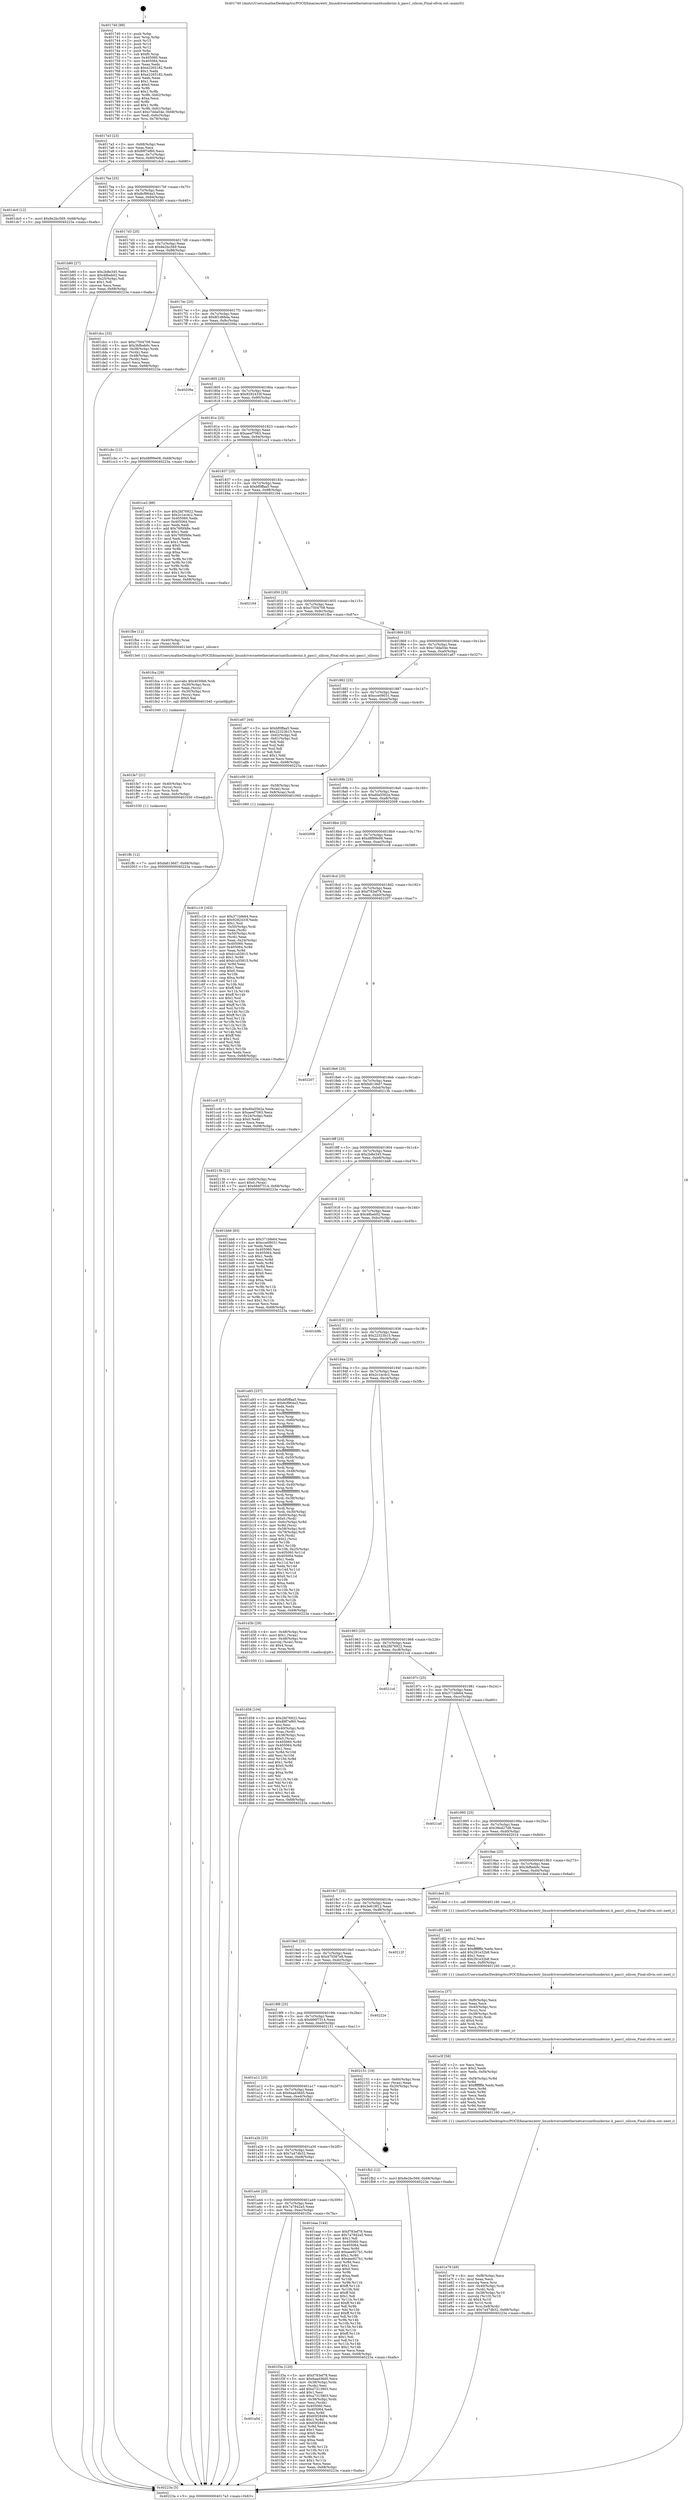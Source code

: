 digraph "0x401740" {
  label = "0x401740 (/mnt/c/Users/mathe/Desktop/tcc/POCII/binaries/extr_linuxdriversnetethernetcaviumthundernic.h_pass1_silicon_Final-ollvm.out::main(0))"
  labelloc = "t"
  node[shape=record]

  Entry [label="",width=0.3,height=0.3,shape=circle,fillcolor=black,style=filled]
  "0x4017a3" [label="{
     0x4017a3 [23]\l
     | [instrs]\l
     &nbsp;&nbsp;0x4017a3 \<+3\>: mov -0x68(%rbp),%eax\l
     &nbsp;&nbsp;0x4017a6 \<+2\>: mov %eax,%ecx\l
     &nbsp;&nbsp;0x4017a8 \<+6\>: sub $0x89f7ef60,%ecx\l
     &nbsp;&nbsp;0x4017ae \<+3\>: mov %eax,-0x7c(%rbp)\l
     &nbsp;&nbsp;0x4017b1 \<+3\>: mov %ecx,-0x80(%rbp)\l
     &nbsp;&nbsp;0x4017b4 \<+6\>: je 0000000000401dc0 \<main+0x680\>\l
  }"]
  "0x401dc0" [label="{
     0x401dc0 [12]\l
     | [instrs]\l
     &nbsp;&nbsp;0x401dc0 \<+7\>: movl $0x8e2bc569,-0x68(%rbp)\l
     &nbsp;&nbsp;0x401dc7 \<+5\>: jmp 000000000040223a \<main+0xafa\>\l
  }"]
  "0x4017ba" [label="{
     0x4017ba [25]\l
     | [instrs]\l
     &nbsp;&nbsp;0x4017ba \<+5\>: jmp 00000000004017bf \<main+0x7f\>\l
     &nbsp;&nbsp;0x4017bf \<+3\>: mov -0x7c(%rbp),%eax\l
     &nbsp;&nbsp;0x4017c2 \<+5\>: sub $0x8cf964a3,%eax\l
     &nbsp;&nbsp;0x4017c7 \<+6\>: mov %eax,-0x84(%rbp)\l
     &nbsp;&nbsp;0x4017cd \<+6\>: je 0000000000401b80 \<main+0x440\>\l
  }"]
  Exit [label="",width=0.3,height=0.3,shape=circle,fillcolor=black,style=filled,peripheries=2]
  "0x401b80" [label="{
     0x401b80 [27]\l
     | [instrs]\l
     &nbsp;&nbsp;0x401b80 \<+5\>: mov $0x2b8e345,%eax\l
     &nbsp;&nbsp;0x401b85 \<+5\>: mov $0x48beb02,%ecx\l
     &nbsp;&nbsp;0x401b8a \<+3\>: mov -0x25(%rbp),%dl\l
     &nbsp;&nbsp;0x401b8d \<+3\>: test $0x1,%dl\l
     &nbsp;&nbsp;0x401b90 \<+3\>: cmovne %ecx,%eax\l
     &nbsp;&nbsp;0x401b93 \<+3\>: mov %eax,-0x68(%rbp)\l
     &nbsp;&nbsp;0x401b96 \<+5\>: jmp 000000000040223a \<main+0xafa\>\l
  }"]
  "0x4017d3" [label="{
     0x4017d3 [25]\l
     | [instrs]\l
     &nbsp;&nbsp;0x4017d3 \<+5\>: jmp 00000000004017d8 \<main+0x98\>\l
     &nbsp;&nbsp;0x4017d8 \<+3\>: mov -0x7c(%rbp),%eax\l
     &nbsp;&nbsp;0x4017db \<+5\>: sub $0x8e2bc569,%eax\l
     &nbsp;&nbsp;0x4017e0 \<+6\>: mov %eax,-0x88(%rbp)\l
     &nbsp;&nbsp;0x4017e6 \<+6\>: je 0000000000401dcc \<main+0x68c\>\l
  }"]
  "0x401ffc" [label="{
     0x401ffc [12]\l
     | [instrs]\l
     &nbsp;&nbsp;0x401ffc \<+7\>: movl $0xfa8136d7,-0x68(%rbp)\l
     &nbsp;&nbsp;0x402003 \<+5\>: jmp 000000000040223a \<main+0xafa\>\l
  }"]
  "0x401dcc" [label="{
     0x401dcc [33]\l
     | [instrs]\l
     &nbsp;&nbsp;0x401dcc \<+5\>: mov $0xc7504708,%eax\l
     &nbsp;&nbsp;0x401dd1 \<+5\>: mov $0x3bfbeb0c,%ecx\l
     &nbsp;&nbsp;0x401dd6 \<+4\>: mov -0x38(%rbp),%rdx\l
     &nbsp;&nbsp;0x401dda \<+2\>: mov (%rdx),%esi\l
     &nbsp;&nbsp;0x401ddc \<+4\>: mov -0x48(%rbp),%rdx\l
     &nbsp;&nbsp;0x401de0 \<+2\>: cmp (%rdx),%esi\l
     &nbsp;&nbsp;0x401de2 \<+3\>: cmovl %ecx,%eax\l
     &nbsp;&nbsp;0x401de5 \<+3\>: mov %eax,-0x68(%rbp)\l
     &nbsp;&nbsp;0x401de8 \<+5\>: jmp 000000000040223a \<main+0xafa\>\l
  }"]
  "0x4017ec" [label="{
     0x4017ec [25]\l
     | [instrs]\l
     &nbsp;&nbsp;0x4017ec \<+5\>: jmp 00000000004017f1 \<main+0xb1\>\l
     &nbsp;&nbsp;0x4017f1 \<+3\>: mov -0x7c(%rbp),%eax\l
     &nbsp;&nbsp;0x4017f4 \<+5\>: sub $0x8f1d66da,%eax\l
     &nbsp;&nbsp;0x4017f9 \<+6\>: mov %eax,-0x8c(%rbp)\l
     &nbsp;&nbsp;0x4017ff \<+6\>: je 000000000040209a \<main+0x95a\>\l
  }"]
  "0x401fe7" [label="{
     0x401fe7 [21]\l
     | [instrs]\l
     &nbsp;&nbsp;0x401fe7 \<+4\>: mov -0x40(%rbp),%rcx\l
     &nbsp;&nbsp;0x401feb \<+3\>: mov (%rcx),%rcx\l
     &nbsp;&nbsp;0x401fee \<+3\>: mov %rcx,%rdi\l
     &nbsp;&nbsp;0x401ff1 \<+6\>: mov %eax,-0xfc(%rbp)\l
     &nbsp;&nbsp;0x401ff7 \<+5\>: call 0000000000401030 \<free@plt\>\l
     | [calls]\l
     &nbsp;&nbsp;0x401030 \{1\} (unknown)\l
  }"]
  "0x40209a" [label="{
     0x40209a\l
  }", style=dashed]
  "0x401805" [label="{
     0x401805 [25]\l
     | [instrs]\l
     &nbsp;&nbsp;0x401805 \<+5\>: jmp 000000000040180a \<main+0xca\>\l
     &nbsp;&nbsp;0x40180a \<+3\>: mov -0x7c(%rbp),%eax\l
     &nbsp;&nbsp;0x40180d \<+5\>: sub $0x9292433f,%eax\l
     &nbsp;&nbsp;0x401812 \<+6\>: mov %eax,-0x90(%rbp)\l
     &nbsp;&nbsp;0x401818 \<+6\>: je 0000000000401cbc \<main+0x57c\>\l
  }"]
  "0x401fca" [label="{
     0x401fca [29]\l
     | [instrs]\l
     &nbsp;&nbsp;0x401fca \<+10\>: movabs $0x4030b6,%rdi\l
     &nbsp;&nbsp;0x401fd4 \<+4\>: mov -0x30(%rbp),%rcx\l
     &nbsp;&nbsp;0x401fd8 \<+2\>: mov %eax,(%rcx)\l
     &nbsp;&nbsp;0x401fda \<+4\>: mov -0x30(%rbp),%rcx\l
     &nbsp;&nbsp;0x401fde \<+2\>: mov (%rcx),%esi\l
     &nbsp;&nbsp;0x401fe0 \<+2\>: mov $0x0,%al\l
     &nbsp;&nbsp;0x401fe2 \<+5\>: call 0000000000401040 \<printf@plt\>\l
     | [calls]\l
     &nbsp;&nbsp;0x401040 \{1\} (unknown)\l
  }"]
  "0x401cbc" [label="{
     0x401cbc [12]\l
     | [instrs]\l
     &nbsp;&nbsp;0x401cbc \<+7\>: movl $0xd8f99e08,-0x68(%rbp)\l
     &nbsp;&nbsp;0x401cc3 \<+5\>: jmp 000000000040223a \<main+0xafa\>\l
  }"]
  "0x40181e" [label="{
     0x40181e [25]\l
     | [instrs]\l
     &nbsp;&nbsp;0x40181e \<+5\>: jmp 0000000000401823 \<main+0xe3\>\l
     &nbsp;&nbsp;0x401823 \<+3\>: mov -0x7c(%rbp),%eax\l
     &nbsp;&nbsp;0x401826 \<+5\>: sub $0xaeef7063,%eax\l
     &nbsp;&nbsp;0x40182b \<+6\>: mov %eax,-0x94(%rbp)\l
     &nbsp;&nbsp;0x401831 \<+6\>: je 0000000000401ce3 \<main+0x5a3\>\l
  }"]
  "0x401a5d" [label="{
     0x401a5d\l
  }", style=dashed]
  "0x401ce3" [label="{
     0x401ce3 [88]\l
     | [instrs]\l
     &nbsp;&nbsp;0x401ce3 \<+5\>: mov $0x2fd76922,%eax\l
     &nbsp;&nbsp;0x401ce8 \<+5\>: mov $0x2c1ec4c2,%ecx\l
     &nbsp;&nbsp;0x401ced \<+7\>: mov 0x405060,%edx\l
     &nbsp;&nbsp;0x401cf4 \<+7\>: mov 0x405064,%esi\l
     &nbsp;&nbsp;0x401cfb \<+2\>: mov %edx,%edi\l
     &nbsp;&nbsp;0x401cfd \<+6\>: add $0x76f0f48e,%edi\l
     &nbsp;&nbsp;0x401d03 \<+3\>: sub $0x1,%edi\l
     &nbsp;&nbsp;0x401d06 \<+6\>: sub $0x76f0f48e,%edi\l
     &nbsp;&nbsp;0x401d0c \<+3\>: imul %edi,%edx\l
     &nbsp;&nbsp;0x401d0f \<+3\>: and $0x1,%edx\l
     &nbsp;&nbsp;0x401d12 \<+3\>: cmp $0x0,%edx\l
     &nbsp;&nbsp;0x401d15 \<+4\>: sete %r8b\l
     &nbsp;&nbsp;0x401d19 \<+3\>: cmp $0xa,%esi\l
     &nbsp;&nbsp;0x401d1c \<+4\>: setl %r9b\l
     &nbsp;&nbsp;0x401d20 \<+3\>: mov %r8b,%r10b\l
     &nbsp;&nbsp;0x401d23 \<+3\>: and %r9b,%r10b\l
     &nbsp;&nbsp;0x401d26 \<+3\>: xor %r9b,%r8b\l
     &nbsp;&nbsp;0x401d29 \<+3\>: or %r8b,%r10b\l
     &nbsp;&nbsp;0x401d2c \<+4\>: test $0x1,%r10b\l
     &nbsp;&nbsp;0x401d30 \<+3\>: cmovne %ecx,%eax\l
     &nbsp;&nbsp;0x401d33 \<+3\>: mov %eax,-0x68(%rbp)\l
     &nbsp;&nbsp;0x401d36 \<+5\>: jmp 000000000040223a \<main+0xafa\>\l
  }"]
  "0x401837" [label="{
     0x401837 [25]\l
     | [instrs]\l
     &nbsp;&nbsp;0x401837 \<+5\>: jmp 000000000040183c \<main+0xfc\>\l
     &nbsp;&nbsp;0x40183c \<+3\>: mov -0x7c(%rbp),%eax\l
     &nbsp;&nbsp;0x40183f \<+5\>: sub $0xbf0ffaa5,%eax\l
     &nbsp;&nbsp;0x401844 \<+6\>: mov %eax,-0x98(%rbp)\l
     &nbsp;&nbsp;0x40184a \<+6\>: je 0000000000402164 \<main+0xa24\>\l
  }"]
  "0x401f3a" [label="{
     0x401f3a [120]\l
     | [instrs]\l
     &nbsp;&nbsp;0x401f3a \<+5\>: mov $0xf783ef78,%eax\l
     &nbsp;&nbsp;0x401f3f \<+5\>: mov $0x6aad36d5,%ecx\l
     &nbsp;&nbsp;0x401f44 \<+4\>: mov -0x38(%rbp),%rdx\l
     &nbsp;&nbsp;0x401f48 \<+2\>: mov (%rdx),%esi\l
     &nbsp;&nbsp;0x401f4a \<+6\>: add $0xa7313903,%esi\l
     &nbsp;&nbsp;0x401f50 \<+3\>: add $0x1,%esi\l
     &nbsp;&nbsp;0x401f53 \<+6\>: sub $0xa7313903,%esi\l
     &nbsp;&nbsp;0x401f59 \<+4\>: mov -0x38(%rbp),%rdx\l
     &nbsp;&nbsp;0x401f5d \<+2\>: mov %esi,(%rdx)\l
     &nbsp;&nbsp;0x401f5f \<+7\>: mov 0x405060,%esi\l
     &nbsp;&nbsp;0x401f66 \<+7\>: mov 0x405064,%edi\l
     &nbsp;&nbsp;0x401f6d \<+3\>: mov %esi,%r8d\l
     &nbsp;&nbsp;0x401f70 \<+7\>: add $0x65f28494,%r8d\l
     &nbsp;&nbsp;0x401f77 \<+4\>: sub $0x1,%r8d\l
     &nbsp;&nbsp;0x401f7b \<+7\>: sub $0x65f28494,%r8d\l
     &nbsp;&nbsp;0x401f82 \<+4\>: imul %r8d,%esi\l
     &nbsp;&nbsp;0x401f86 \<+3\>: and $0x1,%esi\l
     &nbsp;&nbsp;0x401f89 \<+3\>: cmp $0x0,%esi\l
     &nbsp;&nbsp;0x401f8c \<+4\>: sete %r9b\l
     &nbsp;&nbsp;0x401f90 \<+3\>: cmp $0xa,%edi\l
     &nbsp;&nbsp;0x401f93 \<+4\>: setl %r10b\l
     &nbsp;&nbsp;0x401f97 \<+3\>: mov %r9b,%r11b\l
     &nbsp;&nbsp;0x401f9a \<+3\>: and %r10b,%r11b\l
     &nbsp;&nbsp;0x401f9d \<+3\>: xor %r10b,%r9b\l
     &nbsp;&nbsp;0x401fa0 \<+3\>: or %r9b,%r11b\l
     &nbsp;&nbsp;0x401fa3 \<+4\>: test $0x1,%r11b\l
     &nbsp;&nbsp;0x401fa7 \<+3\>: cmovne %ecx,%eax\l
     &nbsp;&nbsp;0x401faa \<+3\>: mov %eax,-0x68(%rbp)\l
     &nbsp;&nbsp;0x401fad \<+5\>: jmp 000000000040223a \<main+0xafa\>\l
  }"]
  "0x402164" [label="{
     0x402164\l
  }", style=dashed]
  "0x401850" [label="{
     0x401850 [25]\l
     | [instrs]\l
     &nbsp;&nbsp;0x401850 \<+5\>: jmp 0000000000401855 \<main+0x115\>\l
     &nbsp;&nbsp;0x401855 \<+3\>: mov -0x7c(%rbp),%eax\l
     &nbsp;&nbsp;0x401858 \<+5\>: sub $0xc7504708,%eax\l
     &nbsp;&nbsp;0x40185d \<+6\>: mov %eax,-0x9c(%rbp)\l
     &nbsp;&nbsp;0x401863 \<+6\>: je 0000000000401fbe \<main+0x87e\>\l
  }"]
  "0x401a44" [label="{
     0x401a44 [25]\l
     | [instrs]\l
     &nbsp;&nbsp;0x401a44 \<+5\>: jmp 0000000000401a49 \<main+0x309\>\l
     &nbsp;&nbsp;0x401a49 \<+3\>: mov -0x7c(%rbp),%eax\l
     &nbsp;&nbsp;0x401a4c \<+5\>: sub $0x7a7842a5,%eax\l
     &nbsp;&nbsp;0x401a51 \<+6\>: mov %eax,-0xec(%rbp)\l
     &nbsp;&nbsp;0x401a57 \<+6\>: je 0000000000401f3a \<main+0x7fa\>\l
  }"]
  "0x401fbe" [label="{
     0x401fbe [12]\l
     | [instrs]\l
     &nbsp;&nbsp;0x401fbe \<+4\>: mov -0x40(%rbp),%rax\l
     &nbsp;&nbsp;0x401fc2 \<+3\>: mov (%rax),%rdi\l
     &nbsp;&nbsp;0x401fc5 \<+5\>: call 00000000004013e0 \<pass1_silicon\>\l
     | [calls]\l
     &nbsp;&nbsp;0x4013e0 \{1\} (/mnt/c/Users/mathe/Desktop/tcc/POCII/binaries/extr_linuxdriversnetethernetcaviumthundernic.h_pass1_silicon_Final-ollvm.out::pass1_silicon)\l
  }"]
  "0x401869" [label="{
     0x401869 [25]\l
     | [instrs]\l
     &nbsp;&nbsp;0x401869 \<+5\>: jmp 000000000040186e \<main+0x12e\>\l
     &nbsp;&nbsp;0x40186e \<+3\>: mov -0x7c(%rbp),%eax\l
     &nbsp;&nbsp;0x401871 \<+5\>: sub $0xc7dda54e,%eax\l
     &nbsp;&nbsp;0x401876 \<+6\>: mov %eax,-0xa0(%rbp)\l
     &nbsp;&nbsp;0x40187c \<+6\>: je 0000000000401a67 \<main+0x327\>\l
  }"]
  "0x401eaa" [label="{
     0x401eaa [144]\l
     | [instrs]\l
     &nbsp;&nbsp;0x401eaa \<+5\>: mov $0xf783ef78,%eax\l
     &nbsp;&nbsp;0x401eaf \<+5\>: mov $0x7a7842a5,%ecx\l
     &nbsp;&nbsp;0x401eb4 \<+2\>: mov $0x1,%dl\l
     &nbsp;&nbsp;0x401eb6 \<+7\>: mov 0x405060,%esi\l
     &nbsp;&nbsp;0x401ebd \<+7\>: mov 0x405064,%edi\l
     &nbsp;&nbsp;0x401ec4 \<+3\>: mov %esi,%r8d\l
     &nbsp;&nbsp;0x401ec7 \<+7\>: add $0xaee927b1,%r8d\l
     &nbsp;&nbsp;0x401ece \<+4\>: sub $0x1,%r8d\l
     &nbsp;&nbsp;0x401ed2 \<+7\>: sub $0xaee927b1,%r8d\l
     &nbsp;&nbsp;0x401ed9 \<+4\>: imul %r8d,%esi\l
     &nbsp;&nbsp;0x401edd \<+3\>: and $0x1,%esi\l
     &nbsp;&nbsp;0x401ee0 \<+3\>: cmp $0x0,%esi\l
     &nbsp;&nbsp;0x401ee3 \<+4\>: sete %r9b\l
     &nbsp;&nbsp;0x401ee7 \<+3\>: cmp $0xa,%edi\l
     &nbsp;&nbsp;0x401eea \<+4\>: setl %r10b\l
     &nbsp;&nbsp;0x401eee \<+3\>: mov %r9b,%r11b\l
     &nbsp;&nbsp;0x401ef1 \<+4\>: xor $0xff,%r11b\l
     &nbsp;&nbsp;0x401ef5 \<+3\>: mov %r10b,%bl\l
     &nbsp;&nbsp;0x401ef8 \<+3\>: xor $0xff,%bl\l
     &nbsp;&nbsp;0x401efb \<+3\>: xor $0x1,%dl\l
     &nbsp;&nbsp;0x401efe \<+3\>: mov %r11b,%r14b\l
     &nbsp;&nbsp;0x401f01 \<+4\>: and $0xff,%r14b\l
     &nbsp;&nbsp;0x401f05 \<+3\>: and %dl,%r9b\l
     &nbsp;&nbsp;0x401f08 \<+3\>: mov %bl,%r15b\l
     &nbsp;&nbsp;0x401f0b \<+4\>: and $0xff,%r15b\l
     &nbsp;&nbsp;0x401f0f \<+3\>: and %dl,%r10b\l
     &nbsp;&nbsp;0x401f12 \<+3\>: or %r9b,%r14b\l
     &nbsp;&nbsp;0x401f15 \<+3\>: or %r10b,%r15b\l
     &nbsp;&nbsp;0x401f18 \<+3\>: xor %r15b,%r14b\l
     &nbsp;&nbsp;0x401f1b \<+3\>: or %bl,%r11b\l
     &nbsp;&nbsp;0x401f1e \<+4\>: xor $0xff,%r11b\l
     &nbsp;&nbsp;0x401f22 \<+3\>: or $0x1,%dl\l
     &nbsp;&nbsp;0x401f25 \<+3\>: and %dl,%r11b\l
     &nbsp;&nbsp;0x401f28 \<+3\>: or %r11b,%r14b\l
     &nbsp;&nbsp;0x401f2b \<+4\>: test $0x1,%r14b\l
     &nbsp;&nbsp;0x401f2f \<+3\>: cmovne %ecx,%eax\l
     &nbsp;&nbsp;0x401f32 \<+3\>: mov %eax,-0x68(%rbp)\l
     &nbsp;&nbsp;0x401f35 \<+5\>: jmp 000000000040223a \<main+0xafa\>\l
  }"]
  "0x401a67" [label="{
     0x401a67 [44]\l
     | [instrs]\l
     &nbsp;&nbsp;0x401a67 \<+5\>: mov $0xbf0ffaa5,%eax\l
     &nbsp;&nbsp;0x401a6c \<+5\>: mov $0x22323b15,%ecx\l
     &nbsp;&nbsp;0x401a71 \<+3\>: mov -0x62(%rbp),%dl\l
     &nbsp;&nbsp;0x401a74 \<+4\>: mov -0x61(%rbp),%sil\l
     &nbsp;&nbsp;0x401a78 \<+3\>: mov %dl,%dil\l
     &nbsp;&nbsp;0x401a7b \<+3\>: and %sil,%dil\l
     &nbsp;&nbsp;0x401a7e \<+3\>: xor %sil,%dl\l
     &nbsp;&nbsp;0x401a81 \<+3\>: or %dl,%dil\l
     &nbsp;&nbsp;0x401a84 \<+4\>: test $0x1,%dil\l
     &nbsp;&nbsp;0x401a88 \<+3\>: cmovne %ecx,%eax\l
     &nbsp;&nbsp;0x401a8b \<+3\>: mov %eax,-0x68(%rbp)\l
     &nbsp;&nbsp;0x401a8e \<+5\>: jmp 000000000040223a \<main+0xafa\>\l
  }"]
  "0x401882" [label="{
     0x401882 [25]\l
     | [instrs]\l
     &nbsp;&nbsp;0x401882 \<+5\>: jmp 0000000000401887 \<main+0x147\>\l
     &nbsp;&nbsp;0x401887 \<+3\>: mov -0x7c(%rbp),%eax\l
     &nbsp;&nbsp;0x40188a \<+5\>: sub $0xcce09031,%eax\l
     &nbsp;&nbsp;0x40188f \<+6\>: mov %eax,-0xa4(%rbp)\l
     &nbsp;&nbsp;0x401895 \<+6\>: je 0000000000401c09 \<main+0x4c9\>\l
  }"]
  "0x40223a" [label="{
     0x40223a [5]\l
     | [instrs]\l
     &nbsp;&nbsp;0x40223a \<+5\>: jmp 00000000004017a3 \<main+0x63\>\l
  }"]
  "0x401740" [label="{
     0x401740 [99]\l
     | [instrs]\l
     &nbsp;&nbsp;0x401740 \<+1\>: push %rbp\l
     &nbsp;&nbsp;0x401741 \<+3\>: mov %rsp,%rbp\l
     &nbsp;&nbsp;0x401744 \<+2\>: push %r15\l
     &nbsp;&nbsp;0x401746 \<+2\>: push %r14\l
     &nbsp;&nbsp;0x401748 \<+2\>: push %r12\l
     &nbsp;&nbsp;0x40174a \<+1\>: push %rbx\l
     &nbsp;&nbsp;0x40174b \<+7\>: sub $0xf0,%rsp\l
     &nbsp;&nbsp;0x401752 \<+7\>: mov 0x405060,%eax\l
     &nbsp;&nbsp;0x401759 \<+7\>: mov 0x405064,%ecx\l
     &nbsp;&nbsp;0x401760 \<+2\>: mov %eax,%edx\l
     &nbsp;&nbsp;0x401762 \<+6\>: sub $0xe2265182,%edx\l
     &nbsp;&nbsp;0x401768 \<+3\>: sub $0x1,%edx\l
     &nbsp;&nbsp;0x40176b \<+6\>: add $0xe2265182,%edx\l
     &nbsp;&nbsp;0x401771 \<+3\>: imul %edx,%eax\l
     &nbsp;&nbsp;0x401774 \<+3\>: and $0x1,%eax\l
     &nbsp;&nbsp;0x401777 \<+3\>: cmp $0x0,%eax\l
     &nbsp;&nbsp;0x40177a \<+4\>: sete %r8b\l
     &nbsp;&nbsp;0x40177e \<+4\>: and $0x1,%r8b\l
     &nbsp;&nbsp;0x401782 \<+4\>: mov %r8b,-0x62(%rbp)\l
     &nbsp;&nbsp;0x401786 \<+3\>: cmp $0xa,%ecx\l
     &nbsp;&nbsp;0x401789 \<+4\>: setl %r8b\l
     &nbsp;&nbsp;0x40178d \<+4\>: and $0x1,%r8b\l
     &nbsp;&nbsp;0x401791 \<+4\>: mov %r8b,-0x61(%rbp)\l
     &nbsp;&nbsp;0x401795 \<+7\>: movl $0xc7dda54e,-0x68(%rbp)\l
     &nbsp;&nbsp;0x40179c \<+3\>: mov %edi,-0x6c(%rbp)\l
     &nbsp;&nbsp;0x40179f \<+4\>: mov %rsi,-0x78(%rbp)\l
  }"]
  "0x401a2b" [label="{
     0x401a2b [25]\l
     | [instrs]\l
     &nbsp;&nbsp;0x401a2b \<+5\>: jmp 0000000000401a30 \<main+0x2f0\>\l
     &nbsp;&nbsp;0x401a30 \<+3\>: mov -0x7c(%rbp),%eax\l
     &nbsp;&nbsp;0x401a33 \<+5\>: sub $0x7a47db32,%eax\l
     &nbsp;&nbsp;0x401a38 \<+6\>: mov %eax,-0xe8(%rbp)\l
     &nbsp;&nbsp;0x401a3e \<+6\>: je 0000000000401eaa \<main+0x76a\>\l
  }"]
  "0x401c09" [label="{
     0x401c09 [16]\l
     | [instrs]\l
     &nbsp;&nbsp;0x401c09 \<+4\>: mov -0x58(%rbp),%rax\l
     &nbsp;&nbsp;0x401c0d \<+3\>: mov (%rax),%rax\l
     &nbsp;&nbsp;0x401c10 \<+4\>: mov 0x8(%rax),%rdi\l
     &nbsp;&nbsp;0x401c14 \<+5\>: call 0000000000401060 \<atoi@plt\>\l
     | [calls]\l
     &nbsp;&nbsp;0x401060 \{1\} (unknown)\l
  }"]
  "0x40189b" [label="{
     0x40189b [25]\l
     | [instrs]\l
     &nbsp;&nbsp;0x40189b \<+5\>: jmp 00000000004018a0 \<main+0x160\>\l
     &nbsp;&nbsp;0x4018a0 \<+3\>: mov -0x7c(%rbp),%eax\l
     &nbsp;&nbsp;0x4018a3 \<+5\>: sub $0xd0a5562a,%eax\l
     &nbsp;&nbsp;0x4018a8 \<+6\>: mov %eax,-0xa8(%rbp)\l
     &nbsp;&nbsp;0x4018ae \<+6\>: je 0000000000402008 \<main+0x8c8\>\l
  }"]
  "0x401fb2" [label="{
     0x401fb2 [12]\l
     | [instrs]\l
     &nbsp;&nbsp;0x401fb2 \<+7\>: movl $0x8e2bc569,-0x68(%rbp)\l
     &nbsp;&nbsp;0x401fb9 \<+5\>: jmp 000000000040223a \<main+0xafa\>\l
  }"]
  "0x402008" [label="{
     0x402008\l
  }", style=dashed]
  "0x4018b4" [label="{
     0x4018b4 [25]\l
     | [instrs]\l
     &nbsp;&nbsp;0x4018b4 \<+5\>: jmp 00000000004018b9 \<main+0x179\>\l
     &nbsp;&nbsp;0x4018b9 \<+3\>: mov -0x7c(%rbp),%eax\l
     &nbsp;&nbsp;0x4018bc \<+5\>: sub $0xd8f99e08,%eax\l
     &nbsp;&nbsp;0x4018c1 \<+6\>: mov %eax,-0xac(%rbp)\l
     &nbsp;&nbsp;0x4018c7 \<+6\>: je 0000000000401cc8 \<main+0x588\>\l
  }"]
  "0x401a12" [label="{
     0x401a12 [25]\l
     | [instrs]\l
     &nbsp;&nbsp;0x401a12 \<+5\>: jmp 0000000000401a17 \<main+0x2d7\>\l
     &nbsp;&nbsp;0x401a17 \<+3\>: mov -0x7c(%rbp),%eax\l
     &nbsp;&nbsp;0x401a1a \<+5\>: sub $0x6aad36d5,%eax\l
     &nbsp;&nbsp;0x401a1f \<+6\>: mov %eax,-0xe4(%rbp)\l
     &nbsp;&nbsp;0x401a25 \<+6\>: je 0000000000401fb2 \<main+0x872\>\l
  }"]
  "0x401cc8" [label="{
     0x401cc8 [27]\l
     | [instrs]\l
     &nbsp;&nbsp;0x401cc8 \<+5\>: mov $0xd0a5562a,%eax\l
     &nbsp;&nbsp;0x401ccd \<+5\>: mov $0xaeef7063,%ecx\l
     &nbsp;&nbsp;0x401cd2 \<+3\>: mov -0x24(%rbp),%edx\l
     &nbsp;&nbsp;0x401cd5 \<+3\>: cmp $0x0,%edx\l
     &nbsp;&nbsp;0x401cd8 \<+3\>: cmove %ecx,%eax\l
     &nbsp;&nbsp;0x401cdb \<+3\>: mov %eax,-0x68(%rbp)\l
     &nbsp;&nbsp;0x401cde \<+5\>: jmp 000000000040223a \<main+0xafa\>\l
  }"]
  "0x4018cd" [label="{
     0x4018cd [25]\l
     | [instrs]\l
     &nbsp;&nbsp;0x4018cd \<+5\>: jmp 00000000004018d2 \<main+0x192\>\l
     &nbsp;&nbsp;0x4018d2 \<+3\>: mov -0x7c(%rbp),%eax\l
     &nbsp;&nbsp;0x4018d5 \<+5\>: sub $0xf783ef78,%eax\l
     &nbsp;&nbsp;0x4018da \<+6\>: mov %eax,-0xb0(%rbp)\l
     &nbsp;&nbsp;0x4018e0 \<+6\>: je 0000000000402207 \<main+0xac7\>\l
  }"]
  "0x402151" [label="{
     0x402151 [19]\l
     | [instrs]\l
     &nbsp;&nbsp;0x402151 \<+4\>: mov -0x60(%rbp),%rax\l
     &nbsp;&nbsp;0x402155 \<+2\>: mov (%rax),%eax\l
     &nbsp;&nbsp;0x402157 \<+4\>: lea -0x20(%rbp),%rsp\l
     &nbsp;&nbsp;0x40215b \<+1\>: pop %rbx\l
     &nbsp;&nbsp;0x40215c \<+2\>: pop %r12\l
     &nbsp;&nbsp;0x40215e \<+2\>: pop %r14\l
     &nbsp;&nbsp;0x402160 \<+2\>: pop %r15\l
     &nbsp;&nbsp;0x402162 \<+1\>: pop %rbp\l
     &nbsp;&nbsp;0x402163 \<+1\>: ret\l
  }"]
  "0x402207" [label="{
     0x402207\l
  }", style=dashed]
  "0x4018e6" [label="{
     0x4018e6 [25]\l
     | [instrs]\l
     &nbsp;&nbsp;0x4018e6 \<+5\>: jmp 00000000004018eb \<main+0x1ab\>\l
     &nbsp;&nbsp;0x4018eb \<+3\>: mov -0x7c(%rbp),%eax\l
     &nbsp;&nbsp;0x4018ee \<+5\>: sub $0xfa8136d7,%eax\l
     &nbsp;&nbsp;0x4018f3 \<+6\>: mov %eax,-0xb4(%rbp)\l
     &nbsp;&nbsp;0x4018f9 \<+6\>: je 000000000040213b \<main+0x9fb\>\l
  }"]
  "0x4019f9" [label="{
     0x4019f9 [25]\l
     | [instrs]\l
     &nbsp;&nbsp;0x4019f9 \<+5\>: jmp 00000000004019fe \<main+0x2be\>\l
     &nbsp;&nbsp;0x4019fe \<+3\>: mov -0x7c(%rbp),%eax\l
     &nbsp;&nbsp;0x401a01 \<+5\>: sub $0x666f7514,%eax\l
     &nbsp;&nbsp;0x401a06 \<+6\>: mov %eax,-0xe0(%rbp)\l
     &nbsp;&nbsp;0x401a0c \<+6\>: je 0000000000402151 \<main+0xa11\>\l
  }"]
  "0x40213b" [label="{
     0x40213b [22]\l
     | [instrs]\l
     &nbsp;&nbsp;0x40213b \<+4\>: mov -0x60(%rbp),%rax\l
     &nbsp;&nbsp;0x40213f \<+6\>: movl $0x0,(%rax)\l
     &nbsp;&nbsp;0x402145 \<+7\>: movl $0x666f7514,-0x68(%rbp)\l
     &nbsp;&nbsp;0x40214c \<+5\>: jmp 000000000040223a \<main+0xafa\>\l
  }"]
  "0x4018ff" [label="{
     0x4018ff [25]\l
     | [instrs]\l
     &nbsp;&nbsp;0x4018ff \<+5\>: jmp 0000000000401904 \<main+0x1c4\>\l
     &nbsp;&nbsp;0x401904 \<+3\>: mov -0x7c(%rbp),%eax\l
     &nbsp;&nbsp;0x401907 \<+5\>: sub $0x2b8e345,%eax\l
     &nbsp;&nbsp;0x40190c \<+6\>: mov %eax,-0xb8(%rbp)\l
     &nbsp;&nbsp;0x401912 \<+6\>: je 0000000000401bb6 \<main+0x476\>\l
  }"]
  "0x40222e" [label="{
     0x40222e\l
  }", style=dashed]
  "0x401bb6" [label="{
     0x401bb6 [83]\l
     | [instrs]\l
     &nbsp;&nbsp;0x401bb6 \<+5\>: mov $0x371bfe64,%eax\l
     &nbsp;&nbsp;0x401bbb \<+5\>: mov $0xcce09031,%ecx\l
     &nbsp;&nbsp;0x401bc0 \<+2\>: xor %edx,%edx\l
     &nbsp;&nbsp;0x401bc2 \<+7\>: mov 0x405060,%esi\l
     &nbsp;&nbsp;0x401bc9 \<+7\>: mov 0x405064,%edi\l
     &nbsp;&nbsp;0x401bd0 \<+3\>: sub $0x1,%edx\l
     &nbsp;&nbsp;0x401bd3 \<+3\>: mov %esi,%r8d\l
     &nbsp;&nbsp;0x401bd6 \<+3\>: add %edx,%r8d\l
     &nbsp;&nbsp;0x401bd9 \<+4\>: imul %r8d,%esi\l
     &nbsp;&nbsp;0x401bdd \<+3\>: and $0x1,%esi\l
     &nbsp;&nbsp;0x401be0 \<+3\>: cmp $0x0,%esi\l
     &nbsp;&nbsp;0x401be3 \<+4\>: sete %r9b\l
     &nbsp;&nbsp;0x401be7 \<+3\>: cmp $0xa,%edi\l
     &nbsp;&nbsp;0x401bea \<+4\>: setl %r10b\l
     &nbsp;&nbsp;0x401bee \<+3\>: mov %r9b,%r11b\l
     &nbsp;&nbsp;0x401bf1 \<+3\>: and %r10b,%r11b\l
     &nbsp;&nbsp;0x401bf4 \<+3\>: xor %r10b,%r9b\l
     &nbsp;&nbsp;0x401bf7 \<+3\>: or %r9b,%r11b\l
     &nbsp;&nbsp;0x401bfa \<+4\>: test $0x1,%r11b\l
     &nbsp;&nbsp;0x401bfe \<+3\>: cmovne %ecx,%eax\l
     &nbsp;&nbsp;0x401c01 \<+3\>: mov %eax,-0x68(%rbp)\l
     &nbsp;&nbsp;0x401c04 \<+5\>: jmp 000000000040223a \<main+0xafa\>\l
  }"]
  "0x401918" [label="{
     0x401918 [25]\l
     | [instrs]\l
     &nbsp;&nbsp;0x401918 \<+5\>: jmp 000000000040191d \<main+0x1dd\>\l
     &nbsp;&nbsp;0x40191d \<+3\>: mov -0x7c(%rbp),%eax\l
     &nbsp;&nbsp;0x401920 \<+5\>: sub $0x48beb02,%eax\l
     &nbsp;&nbsp;0x401925 \<+6\>: mov %eax,-0xbc(%rbp)\l
     &nbsp;&nbsp;0x40192b \<+6\>: je 0000000000401b9b \<main+0x45b\>\l
  }"]
  "0x4019e0" [label="{
     0x4019e0 [25]\l
     | [instrs]\l
     &nbsp;&nbsp;0x4019e0 \<+5\>: jmp 00000000004019e5 \<main+0x2a5\>\l
     &nbsp;&nbsp;0x4019e5 \<+3\>: mov -0x7c(%rbp),%eax\l
     &nbsp;&nbsp;0x4019e8 \<+5\>: sub $0x475587e8,%eax\l
     &nbsp;&nbsp;0x4019ed \<+6\>: mov %eax,-0xdc(%rbp)\l
     &nbsp;&nbsp;0x4019f3 \<+6\>: je 000000000040222e \<main+0xaee\>\l
  }"]
  "0x401b9b" [label="{
     0x401b9b\l
  }", style=dashed]
  "0x401931" [label="{
     0x401931 [25]\l
     | [instrs]\l
     &nbsp;&nbsp;0x401931 \<+5\>: jmp 0000000000401936 \<main+0x1f6\>\l
     &nbsp;&nbsp;0x401936 \<+3\>: mov -0x7c(%rbp),%eax\l
     &nbsp;&nbsp;0x401939 \<+5\>: sub $0x22323b15,%eax\l
     &nbsp;&nbsp;0x40193e \<+6\>: mov %eax,-0xc0(%rbp)\l
     &nbsp;&nbsp;0x401944 \<+6\>: je 0000000000401a93 \<main+0x353\>\l
  }"]
  "0x40212f" [label="{
     0x40212f\l
  }", style=dashed]
  "0x401a93" [label="{
     0x401a93 [237]\l
     | [instrs]\l
     &nbsp;&nbsp;0x401a93 \<+5\>: mov $0xbf0ffaa5,%eax\l
     &nbsp;&nbsp;0x401a98 \<+5\>: mov $0x8cf964a3,%ecx\l
     &nbsp;&nbsp;0x401a9d \<+2\>: xor %edx,%edx\l
     &nbsp;&nbsp;0x401a9f \<+3\>: mov %rsp,%rsi\l
     &nbsp;&nbsp;0x401aa2 \<+4\>: add $0xfffffffffffffff0,%rsi\l
     &nbsp;&nbsp;0x401aa6 \<+3\>: mov %rsi,%rsp\l
     &nbsp;&nbsp;0x401aa9 \<+4\>: mov %rsi,-0x60(%rbp)\l
     &nbsp;&nbsp;0x401aad \<+3\>: mov %rsp,%rsi\l
     &nbsp;&nbsp;0x401ab0 \<+4\>: add $0xfffffffffffffff0,%rsi\l
     &nbsp;&nbsp;0x401ab4 \<+3\>: mov %rsi,%rsp\l
     &nbsp;&nbsp;0x401ab7 \<+3\>: mov %rsp,%rdi\l
     &nbsp;&nbsp;0x401aba \<+4\>: add $0xfffffffffffffff0,%rdi\l
     &nbsp;&nbsp;0x401abe \<+3\>: mov %rdi,%rsp\l
     &nbsp;&nbsp;0x401ac1 \<+4\>: mov %rdi,-0x58(%rbp)\l
     &nbsp;&nbsp;0x401ac5 \<+3\>: mov %rsp,%rdi\l
     &nbsp;&nbsp;0x401ac8 \<+4\>: add $0xfffffffffffffff0,%rdi\l
     &nbsp;&nbsp;0x401acc \<+3\>: mov %rdi,%rsp\l
     &nbsp;&nbsp;0x401acf \<+4\>: mov %rdi,-0x50(%rbp)\l
     &nbsp;&nbsp;0x401ad3 \<+3\>: mov %rsp,%rdi\l
     &nbsp;&nbsp;0x401ad6 \<+4\>: add $0xfffffffffffffff0,%rdi\l
     &nbsp;&nbsp;0x401ada \<+3\>: mov %rdi,%rsp\l
     &nbsp;&nbsp;0x401add \<+4\>: mov %rdi,-0x48(%rbp)\l
     &nbsp;&nbsp;0x401ae1 \<+3\>: mov %rsp,%rdi\l
     &nbsp;&nbsp;0x401ae4 \<+4\>: add $0xfffffffffffffff0,%rdi\l
     &nbsp;&nbsp;0x401ae8 \<+3\>: mov %rdi,%rsp\l
     &nbsp;&nbsp;0x401aeb \<+4\>: mov %rdi,-0x40(%rbp)\l
     &nbsp;&nbsp;0x401aef \<+3\>: mov %rsp,%rdi\l
     &nbsp;&nbsp;0x401af2 \<+4\>: add $0xfffffffffffffff0,%rdi\l
     &nbsp;&nbsp;0x401af6 \<+3\>: mov %rdi,%rsp\l
     &nbsp;&nbsp;0x401af9 \<+4\>: mov %rdi,-0x38(%rbp)\l
     &nbsp;&nbsp;0x401afd \<+3\>: mov %rsp,%rdi\l
     &nbsp;&nbsp;0x401b00 \<+4\>: add $0xfffffffffffffff0,%rdi\l
     &nbsp;&nbsp;0x401b04 \<+3\>: mov %rdi,%rsp\l
     &nbsp;&nbsp;0x401b07 \<+4\>: mov %rdi,-0x30(%rbp)\l
     &nbsp;&nbsp;0x401b0b \<+4\>: mov -0x60(%rbp),%rdi\l
     &nbsp;&nbsp;0x401b0f \<+6\>: movl $0x0,(%rdi)\l
     &nbsp;&nbsp;0x401b15 \<+4\>: mov -0x6c(%rbp),%r8d\l
     &nbsp;&nbsp;0x401b19 \<+3\>: mov %r8d,(%rsi)\l
     &nbsp;&nbsp;0x401b1c \<+4\>: mov -0x58(%rbp),%rdi\l
     &nbsp;&nbsp;0x401b20 \<+4\>: mov -0x78(%rbp),%r9\l
     &nbsp;&nbsp;0x401b24 \<+3\>: mov %r9,(%rdi)\l
     &nbsp;&nbsp;0x401b27 \<+3\>: cmpl $0x2,(%rsi)\l
     &nbsp;&nbsp;0x401b2a \<+4\>: setne %r10b\l
     &nbsp;&nbsp;0x401b2e \<+4\>: and $0x1,%r10b\l
     &nbsp;&nbsp;0x401b32 \<+4\>: mov %r10b,-0x25(%rbp)\l
     &nbsp;&nbsp;0x401b36 \<+8\>: mov 0x405060,%r11d\l
     &nbsp;&nbsp;0x401b3e \<+7\>: mov 0x405064,%ebx\l
     &nbsp;&nbsp;0x401b45 \<+3\>: sub $0x1,%edx\l
     &nbsp;&nbsp;0x401b48 \<+3\>: mov %r11d,%r14d\l
     &nbsp;&nbsp;0x401b4b \<+3\>: add %edx,%r14d\l
     &nbsp;&nbsp;0x401b4e \<+4\>: imul %r14d,%r11d\l
     &nbsp;&nbsp;0x401b52 \<+4\>: and $0x1,%r11d\l
     &nbsp;&nbsp;0x401b56 \<+4\>: cmp $0x0,%r11d\l
     &nbsp;&nbsp;0x401b5a \<+4\>: sete %r10b\l
     &nbsp;&nbsp;0x401b5e \<+3\>: cmp $0xa,%ebx\l
     &nbsp;&nbsp;0x401b61 \<+4\>: setl %r15b\l
     &nbsp;&nbsp;0x401b65 \<+3\>: mov %r10b,%r12b\l
     &nbsp;&nbsp;0x401b68 \<+3\>: and %r15b,%r12b\l
     &nbsp;&nbsp;0x401b6b \<+3\>: xor %r15b,%r10b\l
     &nbsp;&nbsp;0x401b6e \<+3\>: or %r10b,%r12b\l
     &nbsp;&nbsp;0x401b71 \<+4\>: test $0x1,%r12b\l
     &nbsp;&nbsp;0x401b75 \<+3\>: cmovne %ecx,%eax\l
     &nbsp;&nbsp;0x401b78 \<+3\>: mov %eax,-0x68(%rbp)\l
     &nbsp;&nbsp;0x401b7b \<+5\>: jmp 000000000040223a \<main+0xafa\>\l
  }"]
  "0x40194a" [label="{
     0x40194a [25]\l
     | [instrs]\l
     &nbsp;&nbsp;0x40194a \<+5\>: jmp 000000000040194f \<main+0x20f\>\l
     &nbsp;&nbsp;0x40194f \<+3\>: mov -0x7c(%rbp),%eax\l
     &nbsp;&nbsp;0x401952 \<+5\>: sub $0x2c1ec4c2,%eax\l
     &nbsp;&nbsp;0x401957 \<+6\>: mov %eax,-0xc4(%rbp)\l
     &nbsp;&nbsp;0x40195d \<+6\>: je 0000000000401d3b \<main+0x5fb\>\l
  }"]
  "0x401e79" [label="{
     0x401e79 [49]\l
     | [instrs]\l
     &nbsp;&nbsp;0x401e79 \<+6\>: mov -0xf8(%rbp),%ecx\l
     &nbsp;&nbsp;0x401e7f \<+3\>: imul %eax,%ecx\l
     &nbsp;&nbsp;0x401e82 \<+3\>: movslq %ecx,%rsi\l
     &nbsp;&nbsp;0x401e85 \<+4\>: mov -0x40(%rbp),%rdi\l
     &nbsp;&nbsp;0x401e89 \<+3\>: mov (%rdi),%rdi\l
     &nbsp;&nbsp;0x401e8c \<+4\>: mov -0x38(%rbp),%r10\l
     &nbsp;&nbsp;0x401e90 \<+3\>: movslq (%r10),%r10\l
     &nbsp;&nbsp;0x401e93 \<+4\>: shl $0x4,%r10\l
     &nbsp;&nbsp;0x401e97 \<+3\>: add %r10,%rdi\l
     &nbsp;&nbsp;0x401e9a \<+4\>: mov %rsi,0x8(%rdi)\l
     &nbsp;&nbsp;0x401e9e \<+7\>: movl $0x7a47db32,-0x68(%rbp)\l
     &nbsp;&nbsp;0x401ea5 \<+5\>: jmp 000000000040223a \<main+0xafa\>\l
  }"]
  "0x401c19" [label="{
     0x401c19 [163]\l
     | [instrs]\l
     &nbsp;&nbsp;0x401c19 \<+5\>: mov $0x371bfe64,%ecx\l
     &nbsp;&nbsp;0x401c1e \<+5\>: mov $0x9292433f,%edx\l
     &nbsp;&nbsp;0x401c23 \<+3\>: mov $0x1,%sil\l
     &nbsp;&nbsp;0x401c26 \<+4\>: mov -0x50(%rbp),%rdi\l
     &nbsp;&nbsp;0x401c2a \<+2\>: mov %eax,(%rdi)\l
     &nbsp;&nbsp;0x401c2c \<+4\>: mov -0x50(%rbp),%rdi\l
     &nbsp;&nbsp;0x401c30 \<+2\>: mov (%rdi),%eax\l
     &nbsp;&nbsp;0x401c32 \<+3\>: mov %eax,-0x24(%rbp)\l
     &nbsp;&nbsp;0x401c35 \<+7\>: mov 0x405060,%eax\l
     &nbsp;&nbsp;0x401c3c \<+8\>: mov 0x405064,%r8d\l
     &nbsp;&nbsp;0x401c44 \<+3\>: mov %eax,%r9d\l
     &nbsp;&nbsp;0x401c47 \<+7\>: sub $0xb1a55815,%r9d\l
     &nbsp;&nbsp;0x401c4e \<+4\>: sub $0x1,%r9d\l
     &nbsp;&nbsp;0x401c52 \<+7\>: add $0xb1a55815,%r9d\l
     &nbsp;&nbsp;0x401c59 \<+4\>: imul %r9d,%eax\l
     &nbsp;&nbsp;0x401c5d \<+3\>: and $0x1,%eax\l
     &nbsp;&nbsp;0x401c60 \<+3\>: cmp $0x0,%eax\l
     &nbsp;&nbsp;0x401c63 \<+4\>: sete %r10b\l
     &nbsp;&nbsp;0x401c67 \<+4\>: cmp $0xa,%r8d\l
     &nbsp;&nbsp;0x401c6b \<+4\>: setl %r11b\l
     &nbsp;&nbsp;0x401c6f \<+3\>: mov %r10b,%bl\l
     &nbsp;&nbsp;0x401c72 \<+3\>: xor $0xff,%bl\l
     &nbsp;&nbsp;0x401c75 \<+3\>: mov %r11b,%r14b\l
     &nbsp;&nbsp;0x401c78 \<+4\>: xor $0xff,%r14b\l
     &nbsp;&nbsp;0x401c7c \<+4\>: xor $0x1,%sil\l
     &nbsp;&nbsp;0x401c80 \<+3\>: mov %bl,%r15b\l
     &nbsp;&nbsp;0x401c83 \<+4\>: and $0xff,%r15b\l
     &nbsp;&nbsp;0x401c87 \<+3\>: and %sil,%r10b\l
     &nbsp;&nbsp;0x401c8a \<+3\>: mov %r14b,%r12b\l
     &nbsp;&nbsp;0x401c8d \<+4\>: and $0xff,%r12b\l
     &nbsp;&nbsp;0x401c91 \<+3\>: and %sil,%r11b\l
     &nbsp;&nbsp;0x401c94 \<+3\>: or %r10b,%r15b\l
     &nbsp;&nbsp;0x401c97 \<+3\>: or %r11b,%r12b\l
     &nbsp;&nbsp;0x401c9a \<+3\>: xor %r12b,%r15b\l
     &nbsp;&nbsp;0x401c9d \<+3\>: or %r14b,%bl\l
     &nbsp;&nbsp;0x401ca0 \<+3\>: xor $0xff,%bl\l
     &nbsp;&nbsp;0x401ca3 \<+4\>: or $0x1,%sil\l
     &nbsp;&nbsp;0x401ca7 \<+3\>: and %sil,%bl\l
     &nbsp;&nbsp;0x401caa \<+3\>: or %bl,%r15b\l
     &nbsp;&nbsp;0x401cad \<+4\>: test $0x1,%r15b\l
     &nbsp;&nbsp;0x401cb1 \<+3\>: cmovne %edx,%ecx\l
     &nbsp;&nbsp;0x401cb4 \<+3\>: mov %ecx,-0x68(%rbp)\l
     &nbsp;&nbsp;0x401cb7 \<+5\>: jmp 000000000040223a \<main+0xafa\>\l
  }"]
  "0x401e3f" [label="{
     0x401e3f [58]\l
     | [instrs]\l
     &nbsp;&nbsp;0x401e3f \<+2\>: xor %ecx,%ecx\l
     &nbsp;&nbsp;0x401e41 \<+5\>: mov $0x2,%edx\l
     &nbsp;&nbsp;0x401e46 \<+6\>: mov %edx,-0xf4(%rbp)\l
     &nbsp;&nbsp;0x401e4c \<+1\>: cltd\l
     &nbsp;&nbsp;0x401e4d \<+7\>: mov -0xf4(%rbp),%r8d\l
     &nbsp;&nbsp;0x401e54 \<+3\>: idiv %r8d\l
     &nbsp;&nbsp;0x401e57 \<+6\>: imul $0xfffffffe,%edx,%edx\l
     &nbsp;&nbsp;0x401e5d \<+3\>: mov %ecx,%r9d\l
     &nbsp;&nbsp;0x401e60 \<+3\>: sub %edx,%r9d\l
     &nbsp;&nbsp;0x401e63 \<+2\>: mov %ecx,%edx\l
     &nbsp;&nbsp;0x401e65 \<+3\>: sub $0x1,%edx\l
     &nbsp;&nbsp;0x401e68 \<+3\>: add %edx,%r9d\l
     &nbsp;&nbsp;0x401e6b \<+3\>: sub %r9d,%ecx\l
     &nbsp;&nbsp;0x401e6e \<+6\>: mov %ecx,-0xf8(%rbp)\l
     &nbsp;&nbsp;0x401e74 \<+5\>: call 0000000000401160 \<next_i\>\l
     | [calls]\l
     &nbsp;&nbsp;0x401160 \{1\} (/mnt/c/Users/mathe/Desktop/tcc/POCII/binaries/extr_linuxdriversnetethernetcaviumthundernic.h_pass1_silicon_Final-ollvm.out::next_i)\l
  }"]
  "0x401d3b" [label="{
     0x401d3b [29]\l
     | [instrs]\l
     &nbsp;&nbsp;0x401d3b \<+4\>: mov -0x48(%rbp),%rax\l
     &nbsp;&nbsp;0x401d3f \<+6\>: movl $0x1,(%rax)\l
     &nbsp;&nbsp;0x401d45 \<+4\>: mov -0x48(%rbp),%rax\l
     &nbsp;&nbsp;0x401d49 \<+3\>: movslq (%rax),%rax\l
     &nbsp;&nbsp;0x401d4c \<+4\>: shl $0x4,%rax\l
     &nbsp;&nbsp;0x401d50 \<+3\>: mov %rax,%rdi\l
     &nbsp;&nbsp;0x401d53 \<+5\>: call 0000000000401050 \<malloc@plt\>\l
     | [calls]\l
     &nbsp;&nbsp;0x401050 \{1\} (unknown)\l
  }"]
  "0x401963" [label="{
     0x401963 [25]\l
     | [instrs]\l
     &nbsp;&nbsp;0x401963 \<+5\>: jmp 0000000000401968 \<main+0x228\>\l
     &nbsp;&nbsp;0x401968 \<+3\>: mov -0x7c(%rbp),%eax\l
     &nbsp;&nbsp;0x40196b \<+5\>: sub $0x2fd76922,%eax\l
     &nbsp;&nbsp;0x401970 \<+6\>: mov %eax,-0xc8(%rbp)\l
     &nbsp;&nbsp;0x401976 \<+6\>: je 00000000004021cd \<main+0xa8d\>\l
  }"]
  "0x401d58" [label="{
     0x401d58 [104]\l
     | [instrs]\l
     &nbsp;&nbsp;0x401d58 \<+5\>: mov $0x2fd76922,%ecx\l
     &nbsp;&nbsp;0x401d5d \<+5\>: mov $0x89f7ef60,%edx\l
     &nbsp;&nbsp;0x401d62 \<+2\>: xor %esi,%esi\l
     &nbsp;&nbsp;0x401d64 \<+4\>: mov -0x40(%rbp),%rdi\l
     &nbsp;&nbsp;0x401d68 \<+3\>: mov %rax,(%rdi)\l
     &nbsp;&nbsp;0x401d6b \<+4\>: mov -0x38(%rbp),%rax\l
     &nbsp;&nbsp;0x401d6f \<+6\>: movl $0x0,(%rax)\l
     &nbsp;&nbsp;0x401d75 \<+8\>: mov 0x405060,%r8d\l
     &nbsp;&nbsp;0x401d7d \<+8\>: mov 0x405064,%r9d\l
     &nbsp;&nbsp;0x401d85 \<+3\>: sub $0x1,%esi\l
     &nbsp;&nbsp;0x401d88 \<+3\>: mov %r8d,%r10d\l
     &nbsp;&nbsp;0x401d8b \<+3\>: add %esi,%r10d\l
     &nbsp;&nbsp;0x401d8e \<+4\>: imul %r10d,%r8d\l
     &nbsp;&nbsp;0x401d92 \<+4\>: and $0x1,%r8d\l
     &nbsp;&nbsp;0x401d96 \<+4\>: cmp $0x0,%r8d\l
     &nbsp;&nbsp;0x401d9a \<+4\>: sete %r11b\l
     &nbsp;&nbsp;0x401d9e \<+4\>: cmp $0xa,%r9d\l
     &nbsp;&nbsp;0x401da2 \<+3\>: setl %bl\l
     &nbsp;&nbsp;0x401da5 \<+3\>: mov %r11b,%r14b\l
     &nbsp;&nbsp;0x401da8 \<+3\>: and %bl,%r14b\l
     &nbsp;&nbsp;0x401dab \<+3\>: xor %bl,%r11b\l
     &nbsp;&nbsp;0x401dae \<+3\>: or %r11b,%r14b\l
     &nbsp;&nbsp;0x401db1 \<+4\>: test $0x1,%r14b\l
     &nbsp;&nbsp;0x401db5 \<+3\>: cmovne %edx,%ecx\l
     &nbsp;&nbsp;0x401db8 \<+3\>: mov %ecx,-0x68(%rbp)\l
     &nbsp;&nbsp;0x401dbb \<+5\>: jmp 000000000040223a \<main+0xafa\>\l
  }"]
  "0x401e1a" [label="{
     0x401e1a [37]\l
     | [instrs]\l
     &nbsp;&nbsp;0x401e1a \<+6\>: mov -0xf0(%rbp),%ecx\l
     &nbsp;&nbsp;0x401e20 \<+3\>: imul %eax,%ecx\l
     &nbsp;&nbsp;0x401e23 \<+4\>: mov -0x40(%rbp),%rsi\l
     &nbsp;&nbsp;0x401e27 \<+3\>: mov (%rsi),%rsi\l
     &nbsp;&nbsp;0x401e2a \<+4\>: mov -0x38(%rbp),%rdi\l
     &nbsp;&nbsp;0x401e2e \<+3\>: movslq (%rdi),%rdi\l
     &nbsp;&nbsp;0x401e31 \<+4\>: shl $0x4,%rdi\l
     &nbsp;&nbsp;0x401e35 \<+3\>: add %rdi,%rsi\l
     &nbsp;&nbsp;0x401e38 \<+2\>: mov %ecx,(%rsi)\l
     &nbsp;&nbsp;0x401e3a \<+5\>: call 0000000000401160 \<next_i\>\l
     | [calls]\l
     &nbsp;&nbsp;0x401160 \{1\} (/mnt/c/Users/mathe/Desktop/tcc/POCII/binaries/extr_linuxdriversnetethernetcaviumthundernic.h_pass1_silicon_Final-ollvm.out::next_i)\l
  }"]
  "0x4021cd" [label="{
     0x4021cd\l
  }", style=dashed]
  "0x40197c" [label="{
     0x40197c [25]\l
     | [instrs]\l
     &nbsp;&nbsp;0x40197c \<+5\>: jmp 0000000000401981 \<main+0x241\>\l
     &nbsp;&nbsp;0x401981 \<+3\>: mov -0x7c(%rbp),%eax\l
     &nbsp;&nbsp;0x401984 \<+5\>: sub $0x371bfe64,%eax\l
     &nbsp;&nbsp;0x401989 \<+6\>: mov %eax,-0xcc(%rbp)\l
     &nbsp;&nbsp;0x40198f \<+6\>: je 00000000004021a0 \<main+0xa60\>\l
  }"]
  "0x401df2" [label="{
     0x401df2 [40]\l
     | [instrs]\l
     &nbsp;&nbsp;0x401df2 \<+5\>: mov $0x2,%ecx\l
     &nbsp;&nbsp;0x401df7 \<+1\>: cltd\l
     &nbsp;&nbsp;0x401df8 \<+2\>: idiv %ecx\l
     &nbsp;&nbsp;0x401dfa \<+6\>: imul $0xfffffffe,%edx,%ecx\l
     &nbsp;&nbsp;0x401e00 \<+6\>: add $0x291e32b8,%ecx\l
     &nbsp;&nbsp;0x401e06 \<+3\>: add $0x1,%ecx\l
     &nbsp;&nbsp;0x401e09 \<+6\>: sub $0x291e32b8,%ecx\l
     &nbsp;&nbsp;0x401e0f \<+6\>: mov %ecx,-0xf0(%rbp)\l
     &nbsp;&nbsp;0x401e15 \<+5\>: call 0000000000401160 \<next_i\>\l
     | [calls]\l
     &nbsp;&nbsp;0x401160 \{1\} (/mnt/c/Users/mathe/Desktop/tcc/POCII/binaries/extr_linuxdriversnetethernetcaviumthundernic.h_pass1_silicon_Final-ollvm.out::next_i)\l
  }"]
  "0x4021a0" [label="{
     0x4021a0\l
  }", style=dashed]
  "0x401995" [label="{
     0x401995 [25]\l
     | [instrs]\l
     &nbsp;&nbsp;0x401995 \<+5\>: jmp 000000000040199a \<main+0x25a\>\l
     &nbsp;&nbsp;0x40199a \<+3\>: mov -0x7c(%rbp),%eax\l
     &nbsp;&nbsp;0x40199d \<+5\>: sub $0x39ed27d8,%eax\l
     &nbsp;&nbsp;0x4019a2 \<+6\>: mov %eax,-0xd0(%rbp)\l
     &nbsp;&nbsp;0x4019a8 \<+6\>: je 0000000000402014 \<main+0x8d4\>\l
  }"]
  "0x4019c7" [label="{
     0x4019c7 [25]\l
     | [instrs]\l
     &nbsp;&nbsp;0x4019c7 \<+5\>: jmp 00000000004019cc \<main+0x28c\>\l
     &nbsp;&nbsp;0x4019cc \<+3\>: mov -0x7c(%rbp),%eax\l
     &nbsp;&nbsp;0x4019cf \<+5\>: sub $0x3e619f12,%eax\l
     &nbsp;&nbsp;0x4019d4 \<+6\>: mov %eax,-0xd8(%rbp)\l
     &nbsp;&nbsp;0x4019da \<+6\>: je 000000000040212f \<main+0x9ef\>\l
  }"]
  "0x402014" [label="{
     0x402014\l
  }", style=dashed]
  "0x4019ae" [label="{
     0x4019ae [25]\l
     | [instrs]\l
     &nbsp;&nbsp;0x4019ae \<+5\>: jmp 00000000004019b3 \<main+0x273\>\l
     &nbsp;&nbsp;0x4019b3 \<+3\>: mov -0x7c(%rbp),%eax\l
     &nbsp;&nbsp;0x4019b6 \<+5\>: sub $0x3bfbeb0c,%eax\l
     &nbsp;&nbsp;0x4019bb \<+6\>: mov %eax,-0xd4(%rbp)\l
     &nbsp;&nbsp;0x4019c1 \<+6\>: je 0000000000401ded \<main+0x6ad\>\l
  }"]
  "0x401ded" [label="{
     0x401ded [5]\l
     | [instrs]\l
     &nbsp;&nbsp;0x401ded \<+5\>: call 0000000000401160 \<next_i\>\l
     | [calls]\l
     &nbsp;&nbsp;0x401160 \{1\} (/mnt/c/Users/mathe/Desktop/tcc/POCII/binaries/extr_linuxdriversnetethernetcaviumthundernic.h_pass1_silicon_Final-ollvm.out::next_i)\l
  }"]
  Entry -> "0x401740" [label=" 1"]
  "0x4017a3" -> "0x401dc0" [label=" 1"]
  "0x4017a3" -> "0x4017ba" [label=" 18"]
  "0x402151" -> Exit [label=" 1"]
  "0x4017ba" -> "0x401b80" [label=" 1"]
  "0x4017ba" -> "0x4017d3" [label=" 17"]
  "0x40213b" -> "0x40223a" [label=" 1"]
  "0x4017d3" -> "0x401dcc" [label=" 2"]
  "0x4017d3" -> "0x4017ec" [label=" 15"]
  "0x401ffc" -> "0x40223a" [label=" 1"]
  "0x4017ec" -> "0x40209a" [label=" 0"]
  "0x4017ec" -> "0x401805" [label=" 15"]
  "0x401fe7" -> "0x401ffc" [label=" 1"]
  "0x401805" -> "0x401cbc" [label=" 1"]
  "0x401805" -> "0x40181e" [label=" 14"]
  "0x401fca" -> "0x401fe7" [label=" 1"]
  "0x40181e" -> "0x401ce3" [label=" 1"]
  "0x40181e" -> "0x401837" [label=" 13"]
  "0x401fbe" -> "0x401fca" [label=" 1"]
  "0x401837" -> "0x402164" [label=" 0"]
  "0x401837" -> "0x401850" [label=" 13"]
  "0x401fb2" -> "0x40223a" [label=" 1"]
  "0x401850" -> "0x401fbe" [label=" 1"]
  "0x401850" -> "0x401869" [label=" 12"]
  "0x401a44" -> "0x401a5d" [label=" 0"]
  "0x401869" -> "0x401a67" [label=" 1"]
  "0x401869" -> "0x401882" [label=" 11"]
  "0x401a67" -> "0x40223a" [label=" 1"]
  "0x401740" -> "0x4017a3" [label=" 1"]
  "0x40223a" -> "0x4017a3" [label=" 18"]
  "0x401a44" -> "0x401f3a" [label=" 1"]
  "0x401882" -> "0x401c09" [label=" 1"]
  "0x401882" -> "0x40189b" [label=" 10"]
  "0x401eaa" -> "0x40223a" [label=" 1"]
  "0x40189b" -> "0x402008" [label=" 0"]
  "0x40189b" -> "0x4018b4" [label=" 10"]
  "0x401a2b" -> "0x401a44" [label=" 1"]
  "0x4018b4" -> "0x401cc8" [label=" 1"]
  "0x4018b4" -> "0x4018cd" [label=" 9"]
  "0x401f3a" -> "0x40223a" [label=" 1"]
  "0x4018cd" -> "0x402207" [label=" 0"]
  "0x4018cd" -> "0x4018e6" [label=" 9"]
  "0x401a12" -> "0x401a2b" [label=" 2"]
  "0x4018e6" -> "0x40213b" [label=" 1"]
  "0x4018e6" -> "0x4018ff" [label=" 8"]
  "0x401a2b" -> "0x401eaa" [label=" 1"]
  "0x4018ff" -> "0x401bb6" [label=" 1"]
  "0x4018ff" -> "0x401918" [label=" 7"]
  "0x4019f9" -> "0x401a12" [label=" 3"]
  "0x401918" -> "0x401b9b" [label=" 0"]
  "0x401918" -> "0x401931" [label=" 7"]
  "0x401a12" -> "0x401fb2" [label=" 1"]
  "0x401931" -> "0x401a93" [label=" 1"]
  "0x401931" -> "0x40194a" [label=" 6"]
  "0x4019e0" -> "0x4019f9" [label=" 4"]
  "0x401a93" -> "0x40223a" [label=" 1"]
  "0x401b80" -> "0x40223a" [label=" 1"]
  "0x401bb6" -> "0x40223a" [label=" 1"]
  "0x401c09" -> "0x401c19" [label=" 1"]
  "0x401c19" -> "0x40223a" [label=" 1"]
  "0x401cbc" -> "0x40223a" [label=" 1"]
  "0x401cc8" -> "0x40223a" [label=" 1"]
  "0x401ce3" -> "0x40223a" [label=" 1"]
  "0x4019f9" -> "0x402151" [label=" 1"]
  "0x40194a" -> "0x401d3b" [label=" 1"]
  "0x40194a" -> "0x401963" [label=" 5"]
  "0x401d3b" -> "0x401d58" [label=" 1"]
  "0x401d58" -> "0x40223a" [label=" 1"]
  "0x401dc0" -> "0x40223a" [label=" 1"]
  "0x401dcc" -> "0x40223a" [label=" 2"]
  "0x4019c7" -> "0x4019e0" [label=" 4"]
  "0x401963" -> "0x4021cd" [label=" 0"]
  "0x401963" -> "0x40197c" [label=" 5"]
  "0x4019c7" -> "0x40212f" [label=" 0"]
  "0x40197c" -> "0x4021a0" [label=" 0"]
  "0x40197c" -> "0x401995" [label=" 5"]
  "0x4019e0" -> "0x40222e" [label=" 0"]
  "0x401995" -> "0x402014" [label=" 0"]
  "0x401995" -> "0x4019ae" [label=" 5"]
  "0x401e79" -> "0x40223a" [label=" 1"]
  "0x4019ae" -> "0x401ded" [label=" 1"]
  "0x4019ae" -> "0x4019c7" [label=" 4"]
  "0x401ded" -> "0x401df2" [label=" 1"]
  "0x401df2" -> "0x401e1a" [label=" 1"]
  "0x401e1a" -> "0x401e3f" [label=" 1"]
  "0x401e3f" -> "0x401e79" [label=" 1"]
}
